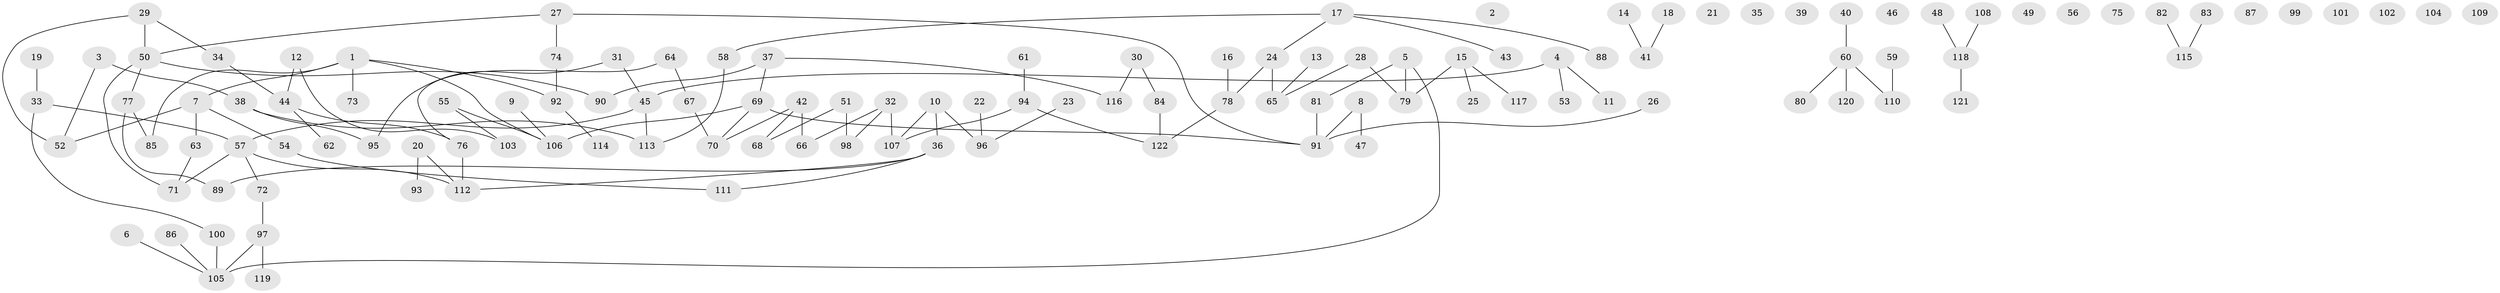 // coarse degree distribution, {5: 0.0410958904109589, 0: 0.1917808219178082, 4: 0.0958904109589041, 3: 0.1232876712328767, 1: 0.2328767123287671, 2: 0.273972602739726, 6: 0.0273972602739726, 7: 0.0136986301369863}
// Generated by graph-tools (version 1.1) at 2025/16/03/04/25 18:16:45]
// undirected, 122 vertices, 122 edges
graph export_dot {
graph [start="1"]
  node [color=gray90,style=filled];
  1;
  2;
  3;
  4;
  5;
  6;
  7;
  8;
  9;
  10;
  11;
  12;
  13;
  14;
  15;
  16;
  17;
  18;
  19;
  20;
  21;
  22;
  23;
  24;
  25;
  26;
  27;
  28;
  29;
  30;
  31;
  32;
  33;
  34;
  35;
  36;
  37;
  38;
  39;
  40;
  41;
  42;
  43;
  44;
  45;
  46;
  47;
  48;
  49;
  50;
  51;
  52;
  53;
  54;
  55;
  56;
  57;
  58;
  59;
  60;
  61;
  62;
  63;
  64;
  65;
  66;
  67;
  68;
  69;
  70;
  71;
  72;
  73;
  74;
  75;
  76;
  77;
  78;
  79;
  80;
  81;
  82;
  83;
  84;
  85;
  86;
  87;
  88;
  89;
  90;
  91;
  92;
  93;
  94;
  95;
  96;
  97;
  98;
  99;
  100;
  101;
  102;
  103;
  104;
  105;
  106;
  107;
  108;
  109;
  110;
  111;
  112;
  113;
  114;
  115;
  116;
  117;
  118;
  119;
  120;
  121;
  122;
  1 -- 7;
  1 -- 73;
  1 -- 85;
  1 -- 92;
  1 -- 106;
  3 -- 38;
  3 -- 52;
  4 -- 11;
  4 -- 45;
  4 -- 53;
  5 -- 79;
  5 -- 81;
  5 -- 105;
  6 -- 105;
  7 -- 52;
  7 -- 54;
  7 -- 63;
  8 -- 47;
  8 -- 91;
  9 -- 106;
  10 -- 36;
  10 -- 96;
  10 -- 107;
  12 -- 44;
  12 -- 103;
  13 -- 65;
  14 -- 41;
  15 -- 25;
  15 -- 79;
  15 -- 117;
  16 -- 78;
  17 -- 24;
  17 -- 43;
  17 -- 58;
  17 -- 88;
  18 -- 41;
  19 -- 33;
  20 -- 93;
  20 -- 112;
  22 -- 96;
  23 -- 96;
  24 -- 65;
  24 -- 78;
  26 -- 91;
  27 -- 50;
  27 -- 74;
  27 -- 91;
  28 -- 65;
  28 -- 79;
  29 -- 34;
  29 -- 50;
  29 -- 52;
  30 -- 84;
  30 -- 116;
  31 -- 45;
  31 -- 95;
  32 -- 66;
  32 -- 98;
  32 -- 107;
  33 -- 57;
  33 -- 100;
  34 -- 44;
  36 -- 89;
  36 -- 111;
  36 -- 112;
  37 -- 69;
  37 -- 90;
  37 -- 116;
  38 -- 95;
  38 -- 113;
  40 -- 60;
  42 -- 66;
  42 -- 68;
  42 -- 70;
  44 -- 62;
  44 -- 76;
  45 -- 57;
  45 -- 113;
  48 -- 118;
  50 -- 71;
  50 -- 77;
  50 -- 90;
  51 -- 68;
  51 -- 98;
  54 -- 111;
  55 -- 103;
  55 -- 106;
  57 -- 71;
  57 -- 72;
  57 -- 112;
  58 -- 113;
  59 -- 110;
  60 -- 80;
  60 -- 110;
  60 -- 120;
  61 -- 94;
  63 -- 71;
  64 -- 67;
  64 -- 76;
  67 -- 70;
  69 -- 70;
  69 -- 91;
  69 -- 106;
  72 -- 97;
  74 -- 92;
  76 -- 112;
  77 -- 85;
  77 -- 89;
  78 -- 122;
  81 -- 91;
  82 -- 115;
  83 -- 115;
  84 -- 122;
  86 -- 105;
  92 -- 114;
  94 -- 107;
  94 -- 122;
  97 -- 105;
  97 -- 119;
  100 -- 105;
  108 -- 118;
  118 -- 121;
}
